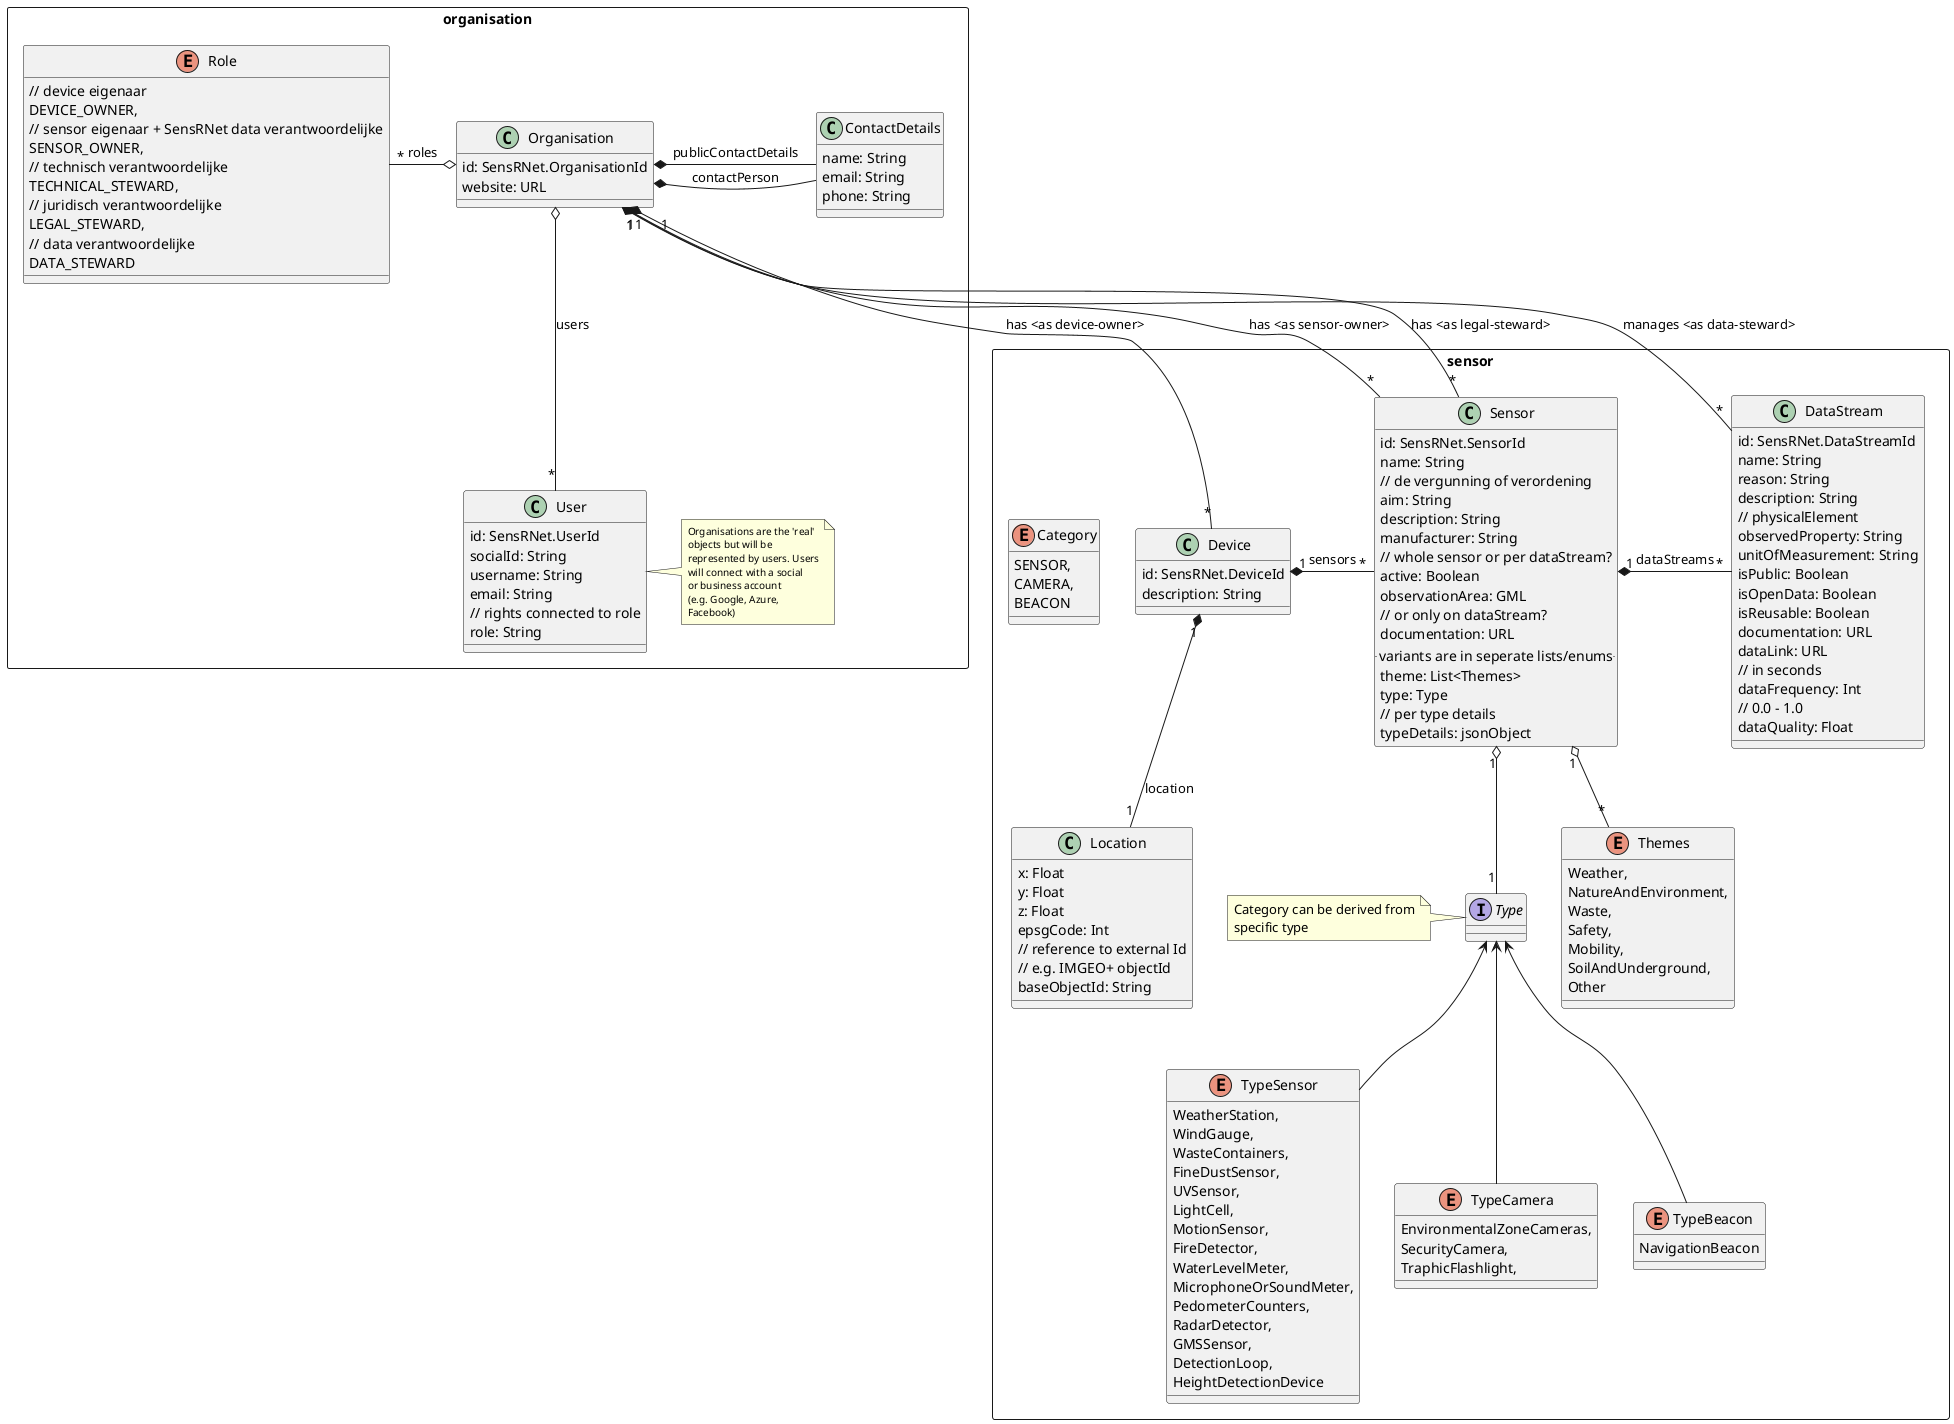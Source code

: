 @startuml "SensRNet-UML-Model"

package organisation <<Rectangle>> {
    together {
        class ContactDetails {
            name: String
            email: String
            phone: String
        }

        class Organisation {
            id: SensRNet.OrganisationId
            website: URL
        }

        Organisation *- ContactDetails : contactPerson
        Organisation *- ContactDetails : publicContactDetails
    }

    enum Role {
        // device eigenaar
        DEVICE_OWNER,
        // sensor eigenaar + SensRNet data verantwoordelijke
        SENSOR_OWNER,
        // technisch verantwoordelijke
        TECHNICAL_STEWARD,
        // juridisch verantwoordelijke
        LEGAL_STEWARD,
        // data verantwoordelijke
        DATA_STEWARD
    }

    class User {
        id: SensRNet.UserId
        socialId: String
        username: String
        email: String
        // rights connected to role
        role: String
    }

    note right
        <size:10>Organisations are the 'real'</size>
        <size:10>objects but will be</size>
        <size:10>represented by users. Users</size>
        <size:10>will connect with a social</size>
        <size:10>or business account</size>
        <size:10>(e.g. Google, Azure, </size>
        <size:10>Facebook)</size>
    end note

    Organisation o-- "*" User : users
    Organisation o- "*" Role : roles
}

package sensor <<Rectangle>> {
    together {

        class Device {
            id: SensRNet.DeviceId
            description: String
        }

        class Sensor {
            id: SensRNet.SensorId
            name: String
            // de vergunning of verordening
            aim: String
            description: String
            manufacturer: String
            // whole sensor or per dataStream?
            active: Boolean 
            observationArea: GML
            // or only on dataStream?
            documentation: URL
            .. variants are in seperate lists/enums ..
            theme: List<Themes>
            type: Type
            // per type details
            typeDetails: jsonObject
        }

        class DataStream {
            id: SensRNet.DataStreamId
            name: String
            reason: String
            description: String
            // physicalElement
            observedProperty: String
            unitOfMeasurement: String
            isPublic: Boolean
            isOpenData: Boolean
            isReusable: Boolean
            documentation: URL
            dataLink: URL
            // in seconds
            dataFrequency: Int
            // 0.0 - 1.0
            dataQuality: Float
        }

    }

    interface Type

    note left
        Category can be derived from
        specific type
    end note

    enum Category {
        SENSOR,
        CAMERA,
        BEACON
    }

    enum Themes {
        Weather,
        NatureAndEnvironment,
        Waste,
        Safety,
        Mobility,
        SoilAndUnderground,
        Other
    }

    enum TypeSensor {
        WeatherStation,
        WindGauge,
        WasteContainers,
        FineDustSensor,
        UVSensor,
        LightCell,
        MotionSensor,
        FireDetector,
        WaterLevelMeter,
        MicrophoneOrSoundMeter,
        PedometerCounters,
        RadarDetector,
        GMSSensor,
        DetectionLoop,
        HeightDetectionDevice
    }

    enum TypeCamera {
        EnvironmentalZoneCameras,
        SecurityCamera,
        TraphicFlashlight,
    }

    enum TypeBeacon {
        NavigationBeacon
    }

    class Location {
        x: Float
        y: Float
        z: Float
        epsgCode: Int
        // reference to external Id
        // e.g. IMGEO+ objectId
        baseObjectId: String
    }

    Device "1" *-- "1" Location : location
    Device "1" *- "*" Sensor : sensors
    Sensor "1" *- "*" DataStream : dataStreams

    Sensor "1" o-- "*" Themes
    Sensor "1" o-- "1" Type
    Type <-- TypeSensor
    Type <-- TypeBeacon
    Type <-- TypeCamera
}

Organisation "1" *-- "*" Device : has <as device-owner>
Organisation "1" *-- "*" Sensor : has <as sensor-owner>
Organisation "1" *-- "*" Sensor : has <as legal-steward>
Organisation "1" *-- "*" DataStream : manages <as data-steward>

@enduml
